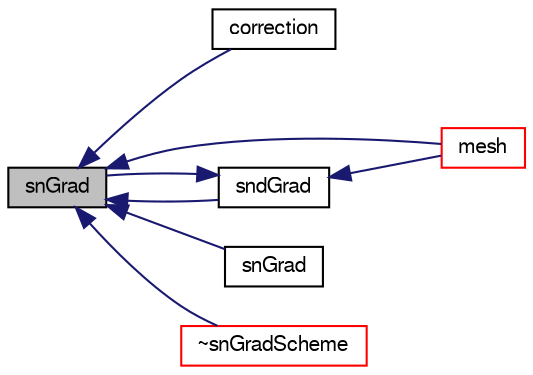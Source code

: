 digraph "snGrad"
{
  bgcolor="transparent";
  edge [fontname="FreeSans",fontsize="10",labelfontname="FreeSans",labelfontsize="10"];
  node [fontname="FreeSans",fontsize="10",shape=record];
  rankdir="LR";
  Node1368 [label="snGrad",height=0.2,width=0.4,color="black", fillcolor="grey75", style="filled", fontcolor="black"];
  Node1368 -> Node1369 [dir="back",color="midnightblue",fontsize="10",style="solid",fontname="FreeSans"];
  Node1369 [label="correction",height=0.2,width=0.4,color="black",URL="$a22610.html#ac6f6b8ef6072a02090ccb253e99af997",tooltip="Return the explicit correction to the snGrad. "];
  Node1368 -> Node1370 [dir="back",color="midnightblue",fontsize="10",style="solid",fontname="FreeSans"];
  Node1370 [label="mesh",height=0.2,width=0.4,color="red",URL="$a22610.html#a470f06cfb9b6ee887cd85d63de275607",tooltip="Return mesh reference. "];
  Node1368 -> Node1385 [dir="back",color="midnightblue",fontsize="10",style="solid",fontname="FreeSans"];
  Node1385 [label="sndGrad",height=0.2,width=0.4,color="black",URL="$a22610.html#a4e2fec1a3860d683ae26e099d4484515",tooltip="Return the sndGrad of the given cell field. "];
  Node1385 -> Node1368 [dir="back",color="midnightblue",fontsize="10",style="solid",fontname="FreeSans"];
  Node1385 -> Node1370 [dir="back",color="midnightblue",fontsize="10",style="solid",fontname="FreeSans"];
  Node1368 -> Node1386 [dir="back",color="midnightblue",fontsize="10",style="solid",fontname="FreeSans"];
  Node1386 [label="snGrad",height=0.2,width=0.4,color="black",URL="$a22610.html#ada2eaadda6572f03376ad9c302954366",tooltip="Return the snGrad of the given cell field. "];
  Node1368 -> Node1387 [dir="back",color="midnightblue",fontsize="10",style="solid",fontname="FreeSans"];
  Node1387 [label="~snGradScheme",height=0.2,width=0.4,color="red",URL="$a22610.html#a12807713f3b78d4c85757fd622b2938a",tooltip="Destructor. "];
}

